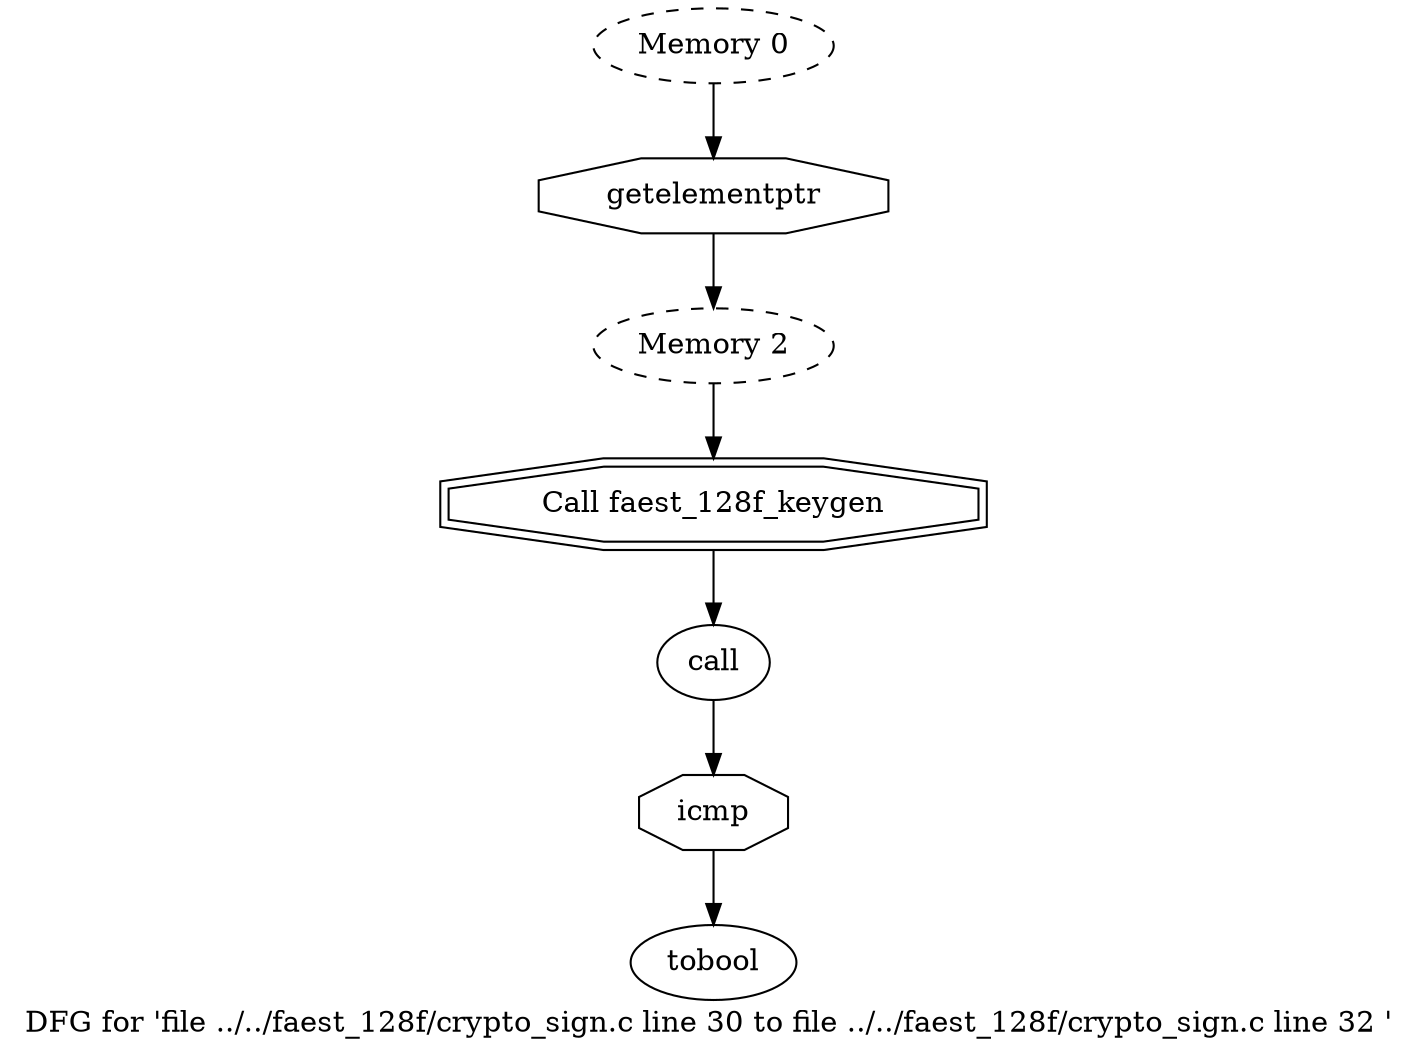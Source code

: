 digraph "DFG for 'file ../../faest_128f/crypto_sign.c line 30 to file ../../faest_128f/crypto_sign.c line 32 '  "{
label="DFG for 'file ../../faest_128f/crypto_sign.c line 30 to file ../../faest_128f/crypto_sign.c line 32 ' ";
node_127[shape=octagon,style=solid,label="getelementptr"]
node_126[shape=ellipse,style=dashed,label="Memory 2"]
"node_127"->"node_126"
node_128[shape=ellipse,style=dashed,label="Memory 0"]
"node_128"->"node_127"
node_129[shape=ellipse,style=solid,label="call"]
node_132[shape=octagon,style=solid,label="icmp"]
"node_129"->"node_132"
node_130[shape=doubleoctagon,style=solid,label="Call faest_128f_keygen"]
"node_126"->"node_130"
"node_130"->"node_129"
node_131[shape=ellipse,style=solid,label="tobool"]
"node_132"->"node_131"
}

